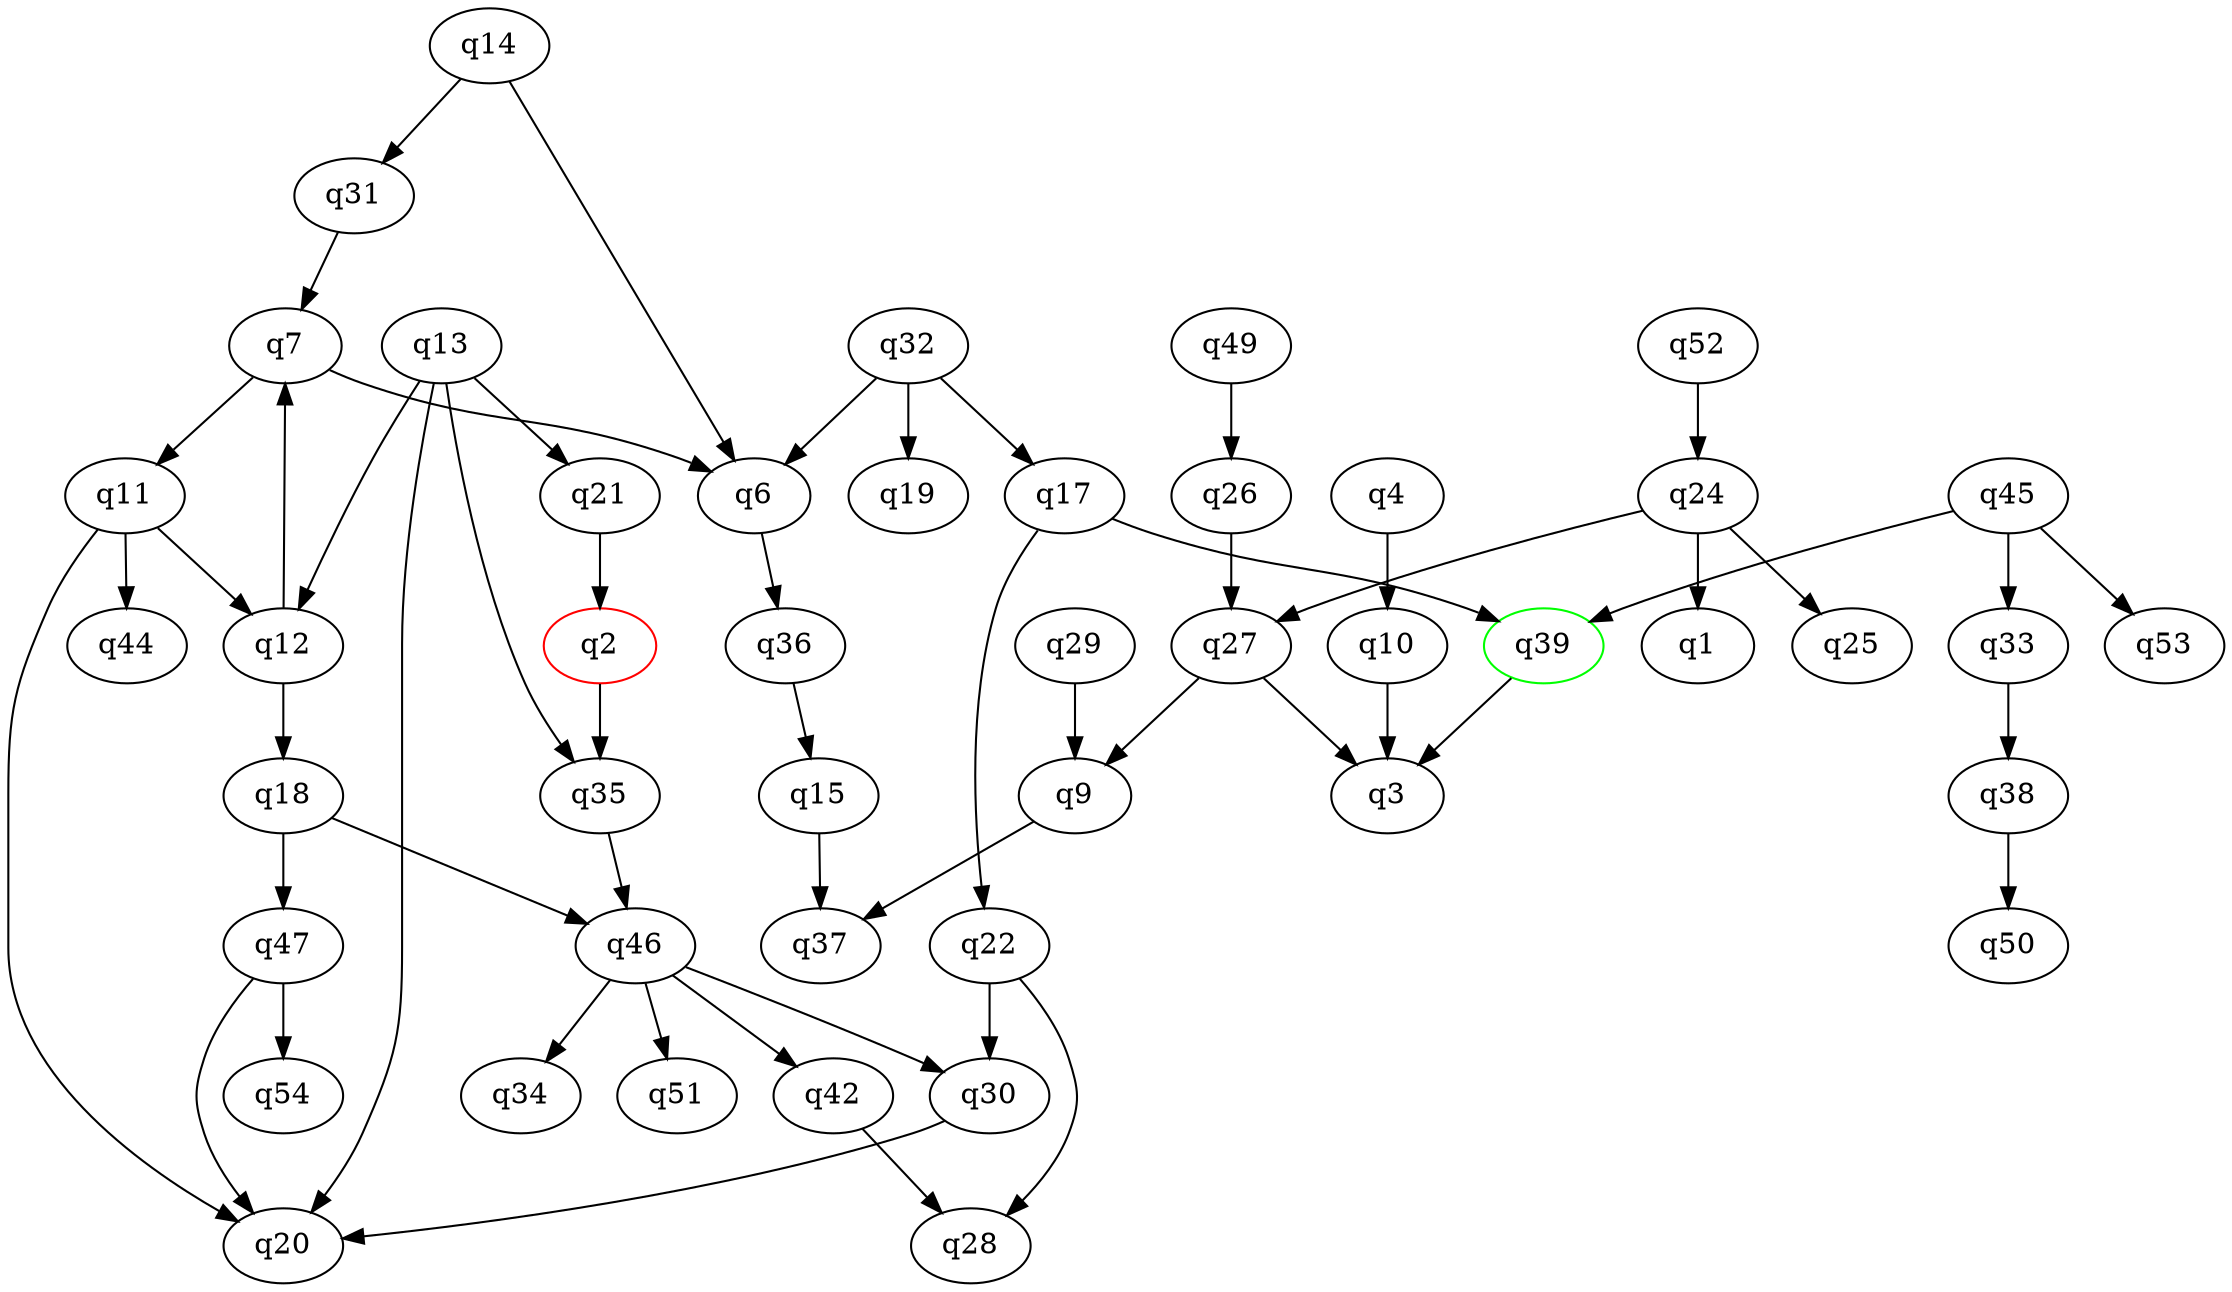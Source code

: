 digraph A{
q39 [initial=1,color=green];
q2 [final=1,color=red];
q2 -> q35;
q4 -> q10;
q6 -> q36;
q7 -> q6;
q7 -> q11;
q9 -> q37;
q10 -> q3;
q11 -> q12;
q11 -> q20;
q11 -> q44;
q12 -> q7;
q12 -> q18;
q13 -> q12;
q13 -> q20;
q13 -> q21;
q13 -> q35;
q14 -> q6;
q14 -> q31;
q15 -> q37;
q17 -> q22;
q17 -> q39;
q18 -> q46;
q18 -> q47;
q21 -> q2;
q22 -> q28;
q22 -> q30;
q24 -> q1;
q24 -> q25;
q24 -> q27;
q26 -> q27;
q27 -> q3;
q27 -> q9;
q29 -> q9;
q30 -> q20;
q31 -> q7;
q32 -> q6;
q32 -> q17;
q32 -> q19;
q33 -> q38;
q35 -> q46;
q36 -> q15;
q38 -> q50;
q39 -> q3;
q42 -> q28;
q45 -> q33;
q45 -> q39;
q45 -> q53;
q46 -> q30;
q46 -> q34;
q46 -> q42;
q46 -> q51;
q47 -> q20;
q47 -> q54;
q49 -> q26;
q52 -> q24;
}